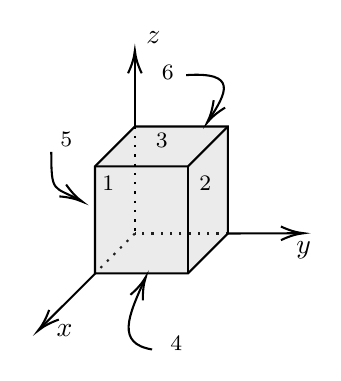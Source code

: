 

\tikzset{every picture/.style={line width=0.75pt}} %set default line width to 0.75pt        

\begin{tikzpicture}[x=0.75pt,y=0.75pt,yscale=-1,xscale=1]
%uncomment if require: \path (0,177); %set diagram left start at 0, and has height of 177

%Straight Lines [id:da6367799622029096] 
\draw  [dash pattern={on 0.84pt off 2.51pt}]  (71.2,110.8) -- (52,130) ;
%Straight Lines [id:da6001535337839026] 
\draw  [dash pattern={on 0.84pt off 2.51pt}]  (116,110.8) -- (71.2,110.8) ;
%Shape: Cube [id:dp04342558315379508] 
\draw  [fill={rgb, 255:red, 155; green, 155; blue, 155 }  ,fill opacity=0.2 ] (52,78.45) -- (71.2,59.25) -- (116,59.25) -- (116,110.8) -- (96.8,130) -- (52,130) -- cycle ; \draw   (116,59.25) -- (96.8,78.45) -- (52,78.45) ; \draw   (96.8,78.45) -- (96.8,130) ;
%Straight Lines [id:da33768233880307563] 
\draw  [dash pattern={on 0.84pt off 2.51pt}]  (71.2,59.25) -- (71.2,110.8) ;
%Straight Lines [id:da8556566864205468] 
\draw    (52.17,130) -- (25.91,156.25) ;
\draw [shift={(24.5,157.67)}, rotate = 315] [color={rgb, 255:red, 0; green, 0; blue, 0 }  ][line width=0.75]    (10.93,-3.29) .. controls (6.95,-1.4) and (3.31,-0.3) .. (0,0) .. controls (3.31,0.3) and (6.95,1.4) .. (10.93,3.29)   ;
%Straight Lines [id:da7859931310096506] 
\draw    (116,110.8) -- (150.5,110.67) ;
\draw [shift={(152.5,110.67)}, rotate = 179.79] [color={rgb, 255:red, 0; green, 0; blue, 0 }  ][line width=0.75]    (10.93,-3.29) .. controls (6.95,-1.4) and (3.31,-0.3) .. (0,0) .. controls (3.31,0.3) and (6.95,1.4) .. (10.93,3.29)   ;
%Straight Lines [id:da7670470282458908] 
\draw    (71.2,59.25) -- (71.2,24.67) ;
\draw [shift={(71.2,22.67)}, rotate = 90] [color={rgb, 255:red, 0; green, 0; blue, 0 }  ][line width=0.75]    (10.93,-3.29) .. controls (6.95,-1.4) and (3.31,-0.3) .. (0,0) .. controls (3.31,0.3) and (6.95,1.4) .. (10.93,3.29)   ;
%Curve Lines [id:da43558820809067944] 
\draw    (79.5,166.67) .. controls (62.04,163.76) and (68.1,150.5) .. (75.78,133.28) ;
\draw [shift={(76.5,131.67)}, rotate = 113.96] [color={rgb, 255:red, 0; green, 0; blue, 0 }  ][line width=0.75]    (10.93,-3.29) .. controls (6.95,-1.4) and (3.31,-0.3) .. (0,0) .. controls (3.31,0.3) and (6.95,1.4) .. (10.93,3.29)   ;
%Curve Lines [id:da8847199212806154] 
\draw    (30.93,71.49) .. controls (30.93,91.65) and (31.85,87.85) .. (44.31,94.59) ;
\draw [shift={(45.93,95.49)}, rotate = 209.74] [color={rgb, 255:red, 0; green, 0; blue, 0 }  ][line width=0.75]    (10.93,-3.29) .. controls (6.95,-1.4) and (3.31,-0.3) .. (0,0) .. controls (3.31,0.3) and (6.95,1.4) .. (10.93,3.29)   ;
%Curve Lines [id:da0524228217917051] 
\draw    (95.93,34.49) .. controls (120.89,32.85) and (115.44,42.92) .. (107,55.86) ;
\draw [shift={(105.93,57.49)}, rotate = 303.27] [color={rgb, 255:red, 0; green, 0; blue, 0 }  ][line width=0.75]    (10.93,-3.29) .. controls (6.95,-1.4) and (3.31,-0.3) .. (0,0) .. controls (3.31,0.3) and (6.95,1.4) .. (10.93,3.29)   ;

% Text Node
\draw (54,81.85) node [anchor=north west][inner sep=0.75pt]  [font=\footnotesize]  {$1$};
% Text Node
\draw (100.8,81.85) node [anchor=north west][inner sep=0.75pt]  [font=\footnotesize]  {$2$};
% Text Node
\draw (79.87,60.77) node [anchor=north west][inner sep=0.75pt]  [font=\footnotesize,rotate=-0.7]  {$3$};
% Text Node
\draw (32,153.4) node [anchor=north west][inner sep=0.75pt]    {$x$};
% Text Node
\draw (147.5,113.07) node [anchor=north west][inner sep=0.75pt]    {$y$};
% Text Node
\draw (86.87,158.77) node [anchor=north west][inner sep=0.75pt]  [font=\footnotesize,rotate=-0.7]  {$4$};
% Text Node
\draw (33.87,60.42) node [anchor=north west][inner sep=0.75pt]  [font=\footnotesize,rotate=-0.7]  {$5$};
% Text Node
\draw (75.25,12.13) node [anchor=north west][inner sep=0.75pt]    {$z$};
% Text Node
\draw (82.87,28.42) node [anchor=north west][inner sep=0.75pt]  [font=\footnotesize,rotate=-0.7]  {$6$};


\end{tikzpicture}
